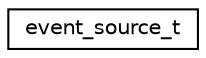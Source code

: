 digraph "Graphical Class Hierarchy"
{
 // LATEX_PDF_SIZE
  edge [fontname="Helvetica",fontsize="10",labelfontname="Helvetica",labelfontsize="10"];
  node [fontname="Helvetica",fontsize="10",shape=record];
  rankdir="LR";
  Node0 [label="event_source_t",height=0.2,width=0.4,color="black", fillcolor="white", style="filled",URL="$structevent__source__t.html",tooltip="Event source struct."];
}
